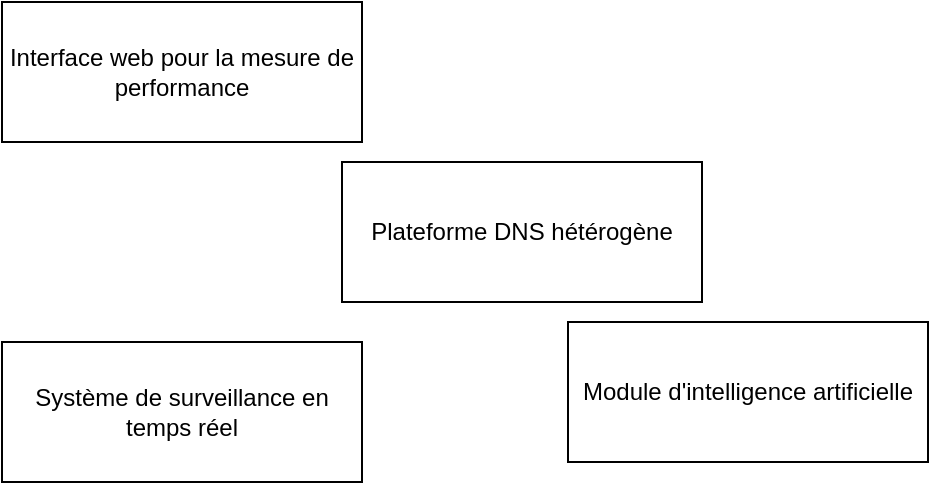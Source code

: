 <mxfile version="24.7.6">
  <diagram name="Page-1" id="UqSJ1tIcwywqDu3bp6jN">
    <mxGraphModel dx="955" dy="482" grid="1" gridSize="10" guides="1" tooltips="1" connect="1" arrows="1" fold="1" page="1" pageScale="1" pageWidth="827" pageHeight="1169" math="0" shadow="0">
      <root>
        <mxCell id="0" />
        <mxCell id="1" parent="0" />
        <mxCell id="Gbn4mrA4kxASusW9BIGw-1" value="Plateforme DNS hétérogène" style="rounded=0;whiteSpace=wrap;html=1;" vertex="1" parent="1">
          <mxGeometry x="300" y="150" width="180" height="70" as="geometry" />
        </mxCell>
        <mxCell id="Gbn4mrA4kxASusW9BIGw-2" value="Interface web pour la mesure de performance" style="rounded=0;whiteSpace=wrap;html=1;" vertex="1" parent="1">
          <mxGeometry x="130" y="70" width="180" height="70" as="geometry" />
        </mxCell>
        <mxCell id="Gbn4mrA4kxASusW9BIGw-4" value="Système de surveillance en temps réel" style="rounded=0;whiteSpace=wrap;html=1;" vertex="1" parent="1">
          <mxGeometry x="130" y="240" width="180" height="70" as="geometry" />
        </mxCell>
        <mxCell id="Gbn4mrA4kxASusW9BIGw-5" value="Module d&#39;intelligence artificielle" style="rounded=0;whiteSpace=wrap;html=1;" vertex="1" parent="1">
          <mxGeometry x="413" y="230" width="180" height="70" as="geometry" />
        </mxCell>
      </root>
    </mxGraphModel>
  </diagram>
</mxfile>

